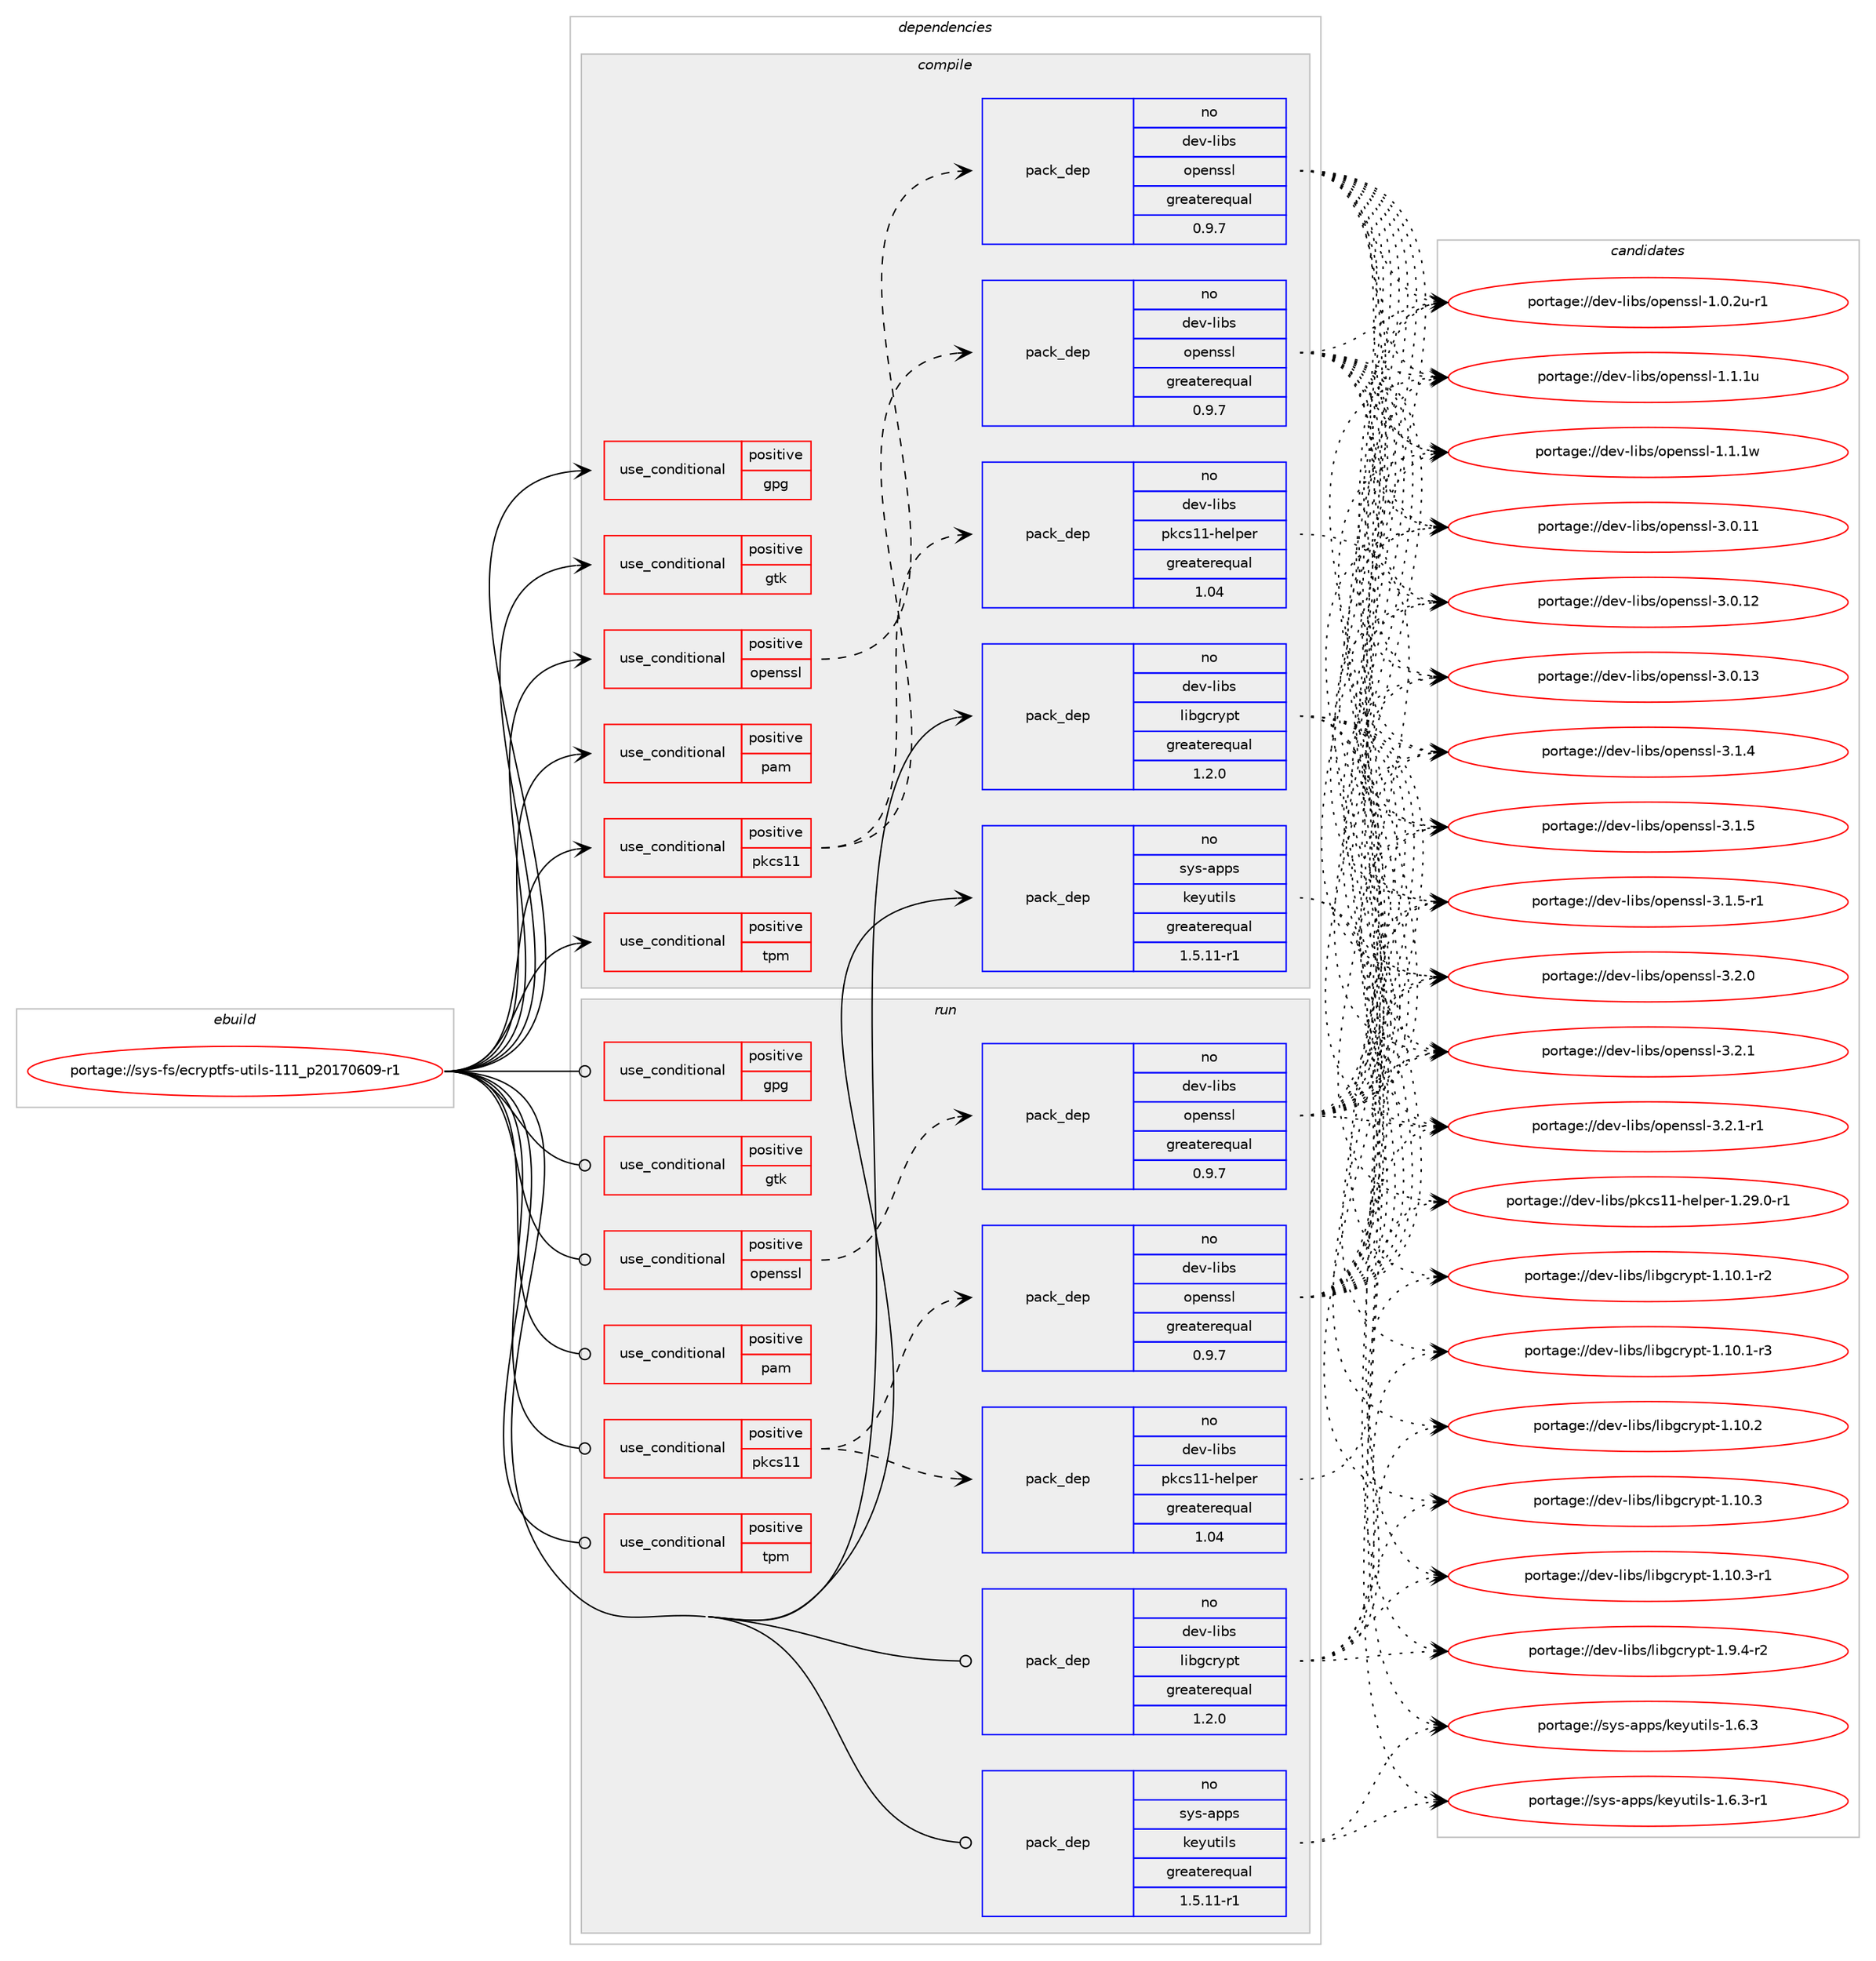 digraph prolog {

# *************
# Graph options
# *************

newrank=true;
concentrate=true;
compound=true;
graph [rankdir=LR,fontname=Helvetica,fontsize=10,ranksep=1.5];#, ranksep=2.5, nodesep=0.2];
edge  [arrowhead=vee];
node  [fontname=Helvetica,fontsize=10];

# **********
# The ebuild
# **********

subgraph cluster_leftcol {
color=gray;
rank=same;
label=<<i>ebuild</i>>;
id [label="portage://sys-fs/ecryptfs-utils-111_p20170609-r1", color=red, width=4, href="../sys-fs/ecryptfs-utils-111_p20170609-r1.svg"];
}

# ****************
# The dependencies
# ****************

subgraph cluster_midcol {
color=gray;
label=<<i>dependencies</i>>;
subgraph cluster_compile {
fillcolor="#eeeeee";
style=filled;
label=<<i>compile</i>>;
subgraph cond15262 {
dependency22838 [label=<<TABLE BORDER="0" CELLBORDER="1" CELLSPACING="0" CELLPADDING="4"><TR><TD ROWSPAN="3" CELLPADDING="10">use_conditional</TD></TR><TR><TD>positive</TD></TR><TR><TD>gpg</TD></TR></TABLE>>, shape=none, color=red];
# *** BEGIN UNKNOWN DEPENDENCY TYPE (TODO) ***
# dependency22838 -> package_dependency(portage://sys-fs/ecryptfs-utils-111_p20170609-r1,install,no,app-crypt,gpgme,none,[,,],any_same_slot,[])
# *** END UNKNOWN DEPENDENCY TYPE (TODO) ***

}
id:e -> dependency22838:w [weight=20,style="solid",arrowhead="vee"];
subgraph cond15263 {
dependency22839 [label=<<TABLE BORDER="0" CELLBORDER="1" CELLSPACING="0" CELLPADDING="4"><TR><TD ROWSPAN="3" CELLPADDING="10">use_conditional</TD></TR><TR><TD>positive</TD></TR><TR><TD>gtk</TD></TR></TABLE>>, shape=none, color=red];
# *** BEGIN UNKNOWN DEPENDENCY TYPE (TODO) ***
# dependency22839 -> package_dependency(portage://sys-fs/ecryptfs-utils-111_p20170609-r1,install,no,x11-libs,gtk+,none,[,,],[slot(2)],[])
# *** END UNKNOWN DEPENDENCY TYPE (TODO) ***

}
id:e -> dependency22839:w [weight=20,style="solid",arrowhead="vee"];
subgraph cond15264 {
dependency22840 [label=<<TABLE BORDER="0" CELLBORDER="1" CELLSPACING="0" CELLPADDING="4"><TR><TD ROWSPAN="3" CELLPADDING="10">use_conditional</TD></TR><TR><TD>positive</TD></TR><TR><TD>openssl</TD></TR></TABLE>>, shape=none, color=red];
subgraph pack7377 {
dependency22841 [label=<<TABLE BORDER="0" CELLBORDER="1" CELLSPACING="0" CELLPADDING="4" WIDTH="220"><TR><TD ROWSPAN="6" CELLPADDING="30">pack_dep</TD></TR><TR><TD WIDTH="110">no</TD></TR><TR><TD>dev-libs</TD></TR><TR><TD>openssl</TD></TR><TR><TD>greaterequal</TD></TR><TR><TD>0.9.7</TD></TR></TABLE>>, shape=none, color=blue];
}
dependency22840:e -> dependency22841:w [weight=20,style="dashed",arrowhead="vee"];
}
id:e -> dependency22840:w [weight=20,style="solid",arrowhead="vee"];
subgraph cond15265 {
dependency22842 [label=<<TABLE BORDER="0" CELLBORDER="1" CELLSPACING="0" CELLPADDING="4"><TR><TD ROWSPAN="3" CELLPADDING="10">use_conditional</TD></TR><TR><TD>positive</TD></TR><TR><TD>pam</TD></TR></TABLE>>, shape=none, color=red];
# *** BEGIN UNKNOWN DEPENDENCY TYPE (TODO) ***
# dependency22842 -> package_dependency(portage://sys-fs/ecryptfs-utils-111_p20170609-r1,install,no,sys-libs,pam,none,[,,],[],[])
# *** END UNKNOWN DEPENDENCY TYPE (TODO) ***

}
id:e -> dependency22842:w [weight=20,style="solid",arrowhead="vee"];
subgraph cond15266 {
dependency22843 [label=<<TABLE BORDER="0" CELLBORDER="1" CELLSPACING="0" CELLPADDING="4"><TR><TD ROWSPAN="3" CELLPADDING="10">use_conditional</TD></TR><TR><TD>positive</TD></TR><TR><TD>pkcs11</TD></TR></TABLE>>, shape=none, color=red];
subgraph pack7378 {
dependency22844 [label=<<TABLE BORDER="0" CELLBORDER="1" CELLSPACING="0" CELLPADDING="4" WIDTH="220"><TR><TD ROWSPAN="6" CELLPADDING="30">pack_dep</TD></TR><TR><TD WIDTH="110">no</TD></TR><TR><TD>dev-libs</TD></TR><TR><TD>openssl</TD></TR><TR><TD>greaterequal</TD></TR><TR><TD>0.9.7</TD></TR></TABLE>>, shape=none, color=blue];
}
dependency22843:e -> dependency22844:w [weight=20,style="dashed",arrowhead="vee"];
subgraph pack7379 {
dependency22845 [label=<<TABLE BORDER="0" CELLBORDER="1" CELLSPACING="0" CELLPADDING="4" WIDTH="220"><TR><TD ROWSPAN="6" CELLPADDING="30">pack_dep</TD></TR><TR><TD WIDTH="110">no</TD></TR><TR><TD>dev-libs</TD></TR><TR><TD>pkcs11-helper</TD></TR><TR><TD>greaterequal</TD></TR><TR><TD>1.04</TD></TR></TABLE>>, shape=none, color=blue];
}
dependency22843:e -> dependency22845:w [weight=20,style="dashed",arrowhead="vee"];
}
id:e -> dependency22843:w [weight=20,style="solid",arrowhead="vee"];
subgraph cond15267 {
dependency22846 [label=<<TABLE BORDER="0" CELLBORDER="1" CELLSPACING="0" CELLPADDING="4"><TR><TD ROWSPAN="3" CELLPADDING="10">use_conditional</TD></TR><TR><TD>positive</TD></TR><TR><TD>tpm</TD></TR></TABLE>>, shape=none, color=red];
# *** BEGIN UNKNOWN DEPENDENCY TYPE (TODO) ***
# dependency22846 -> package_dependency(portage://sys-fs/ecryptfs-utils-111_p20170609-r1,install,no,app-crypt,trousers,none,[,,],[],[])
# *** END UNKNOWN DEPENDENCY TYPE (TODO) ***

}
id:e -> dependency22846:w [weight=20,style="solid",arrowhead="vee"];
# *** BEGIN UNKNOWN DEPENDENCY TYPE (TODO) ***
# id -> package_dependency(portage://sys-fs/ecryptfs-utils-111_p20170609-r1,install,no,dev-libs,glib,none,[,,],[slot(2)],[])
# *** END UNKNOWN DEPENDENCY TYPE (TODO) ***

subgraph pack7380 {
dependency22847 [label=<<TABLE BORDER="0" CELLBORDER="1" CELLSPACING="0" CELLPADDING="4" WIDTH="220"><TR><TD ROWSPAN="6" CELLPADDING="30">pack_dep</TD></TR><TR><TD WIDTH="110">no</TD></TR><TR><TD>dev-libs</TD></TR><TR><TD>libgcrypt</TD></TR><TR><TD>greaterequal</TD></TR><TR><TD>1.2.0</TD></TR></TABLE>>, shape=none, color=blue];
}
id:e -> dependency22847:w [weight=20,style="solid",arrowhead="vee"];
# *** BEGIN UNKNOWN DEPENDENCY TYPE (TODO) ***
# id -> package_dependency(portage://sys-fs/ecryptfs-utils-111_p20170609-r1,install,no,dev-libs,nss,none,[,,],[],[])
# *** END UNKNOWN DEPENDENCY TYPE (TODO) ***

subgraph pack7381 {
dependency22848 [label=<<TABLE BORDER="0" CELLBORDER="1" CELLSPACING="0" CELLPADDING="4" WIDTH="220"><TR><TD ROWSPAN="6" CELLPADDING="30">pack_dep</TD></TR><TR><TD WIDTH="110">no</TD></TR><TR><TD>sys-apps</TD></TR><TR><TD>keyutils</TD></TR><TR><TD>greaterequal</TD></TR><TR><TD>1.5.11-r1</TD></TR></TABLE>>, shape=none, color=blue];
}
id:e -> dependency22848:w [weight=20,style="solid",arrowhead="vee"];
# *** BEGIN UNKNOWN DEPENDENCY TYPE (TODO) ***
# id -> package_dependency(portage://sys-fs/ecryptfs-utils-111_p20170609-r1,install,no,sys-process,lsof,none,[,,],[],[])
# *** END UNKNOWN DEPENDENCY TYPE (TODO) ***

}
subgraph cluster_compileandrun {
fillcolor="#eeeeee";
style=filled;
label=<<i>compile and run</i>>;
}
subgraph cluster_run {
fillcolor="#eeeeee";
style=filled;
label=<<i>run</i>>;
subgraph cond15268 {
dependency22849 [label=<<TABLE BORDER="0" CELLBORDER="1" CELLSPACING="0" CELLPADDING="4"><TR><TD ROWSPAN="3" CELLPADDING="10">use_conditional</TD></TR><TR><TD>positive</TD></TR><TR><TD>gpg</TD></TR></TABLE>>, shape=none, color=red];
# *** BEGIN UNKNOWN DEPENDENCY TYPE (TODO) ***
# dependency22849 -> package_dependency(portage://sys-fs/ecryptfs-utils-111_p20170609-r1,run,no,app-crypt,gpgme,none,[,,],any_same_slot,[])
# *** END UNKNOWN DEPENDENCY TYPE (TODO) ***

}
id:e -> dependency22849:w [weight=20,style="solid",arrowhead="odot"];
subgraph cond15269 {
dependency22850 [label=<<TABLE BORDER="0" CELLBORDER="1" CELLSPACING="0" CELLPADDING="4"><TR><TD ROWSPAN="3" CELLPADDING="10">use_conditional</TD></TR><TR><TD>positive</TD></TR><TR><TD>gtk</TD></TR></TABLE>>, shape=none, color=red];
# *** BEGIN UNKNOWN DEPENDENCY TYPE (TODO) ***
# dependency22850 -> package_dependency(portage://sys-fs/ecryptfs-utils-111_p20170609-r1,run,no,x11-libs,gtk+,none,[,,],[slot(2)],[])
# *** END UNKNOWN DEPENDENCY TYPE (TODO) ***

}
id:e -> dependency22850:w [weight=20,style="solid",arrowhead="odot"];
subgraph cond15270 {
dependency22851 [label=<<TABLE BORDER="0" CELLBORDER="1" CELLSPACING="0" CELLPADDING="4"><TR><TD ROWSPAN="3" CELLPADDING="10">use_conditional</TD></TR><TR><TD>positive</TD></TR><TR><TD>openssl</TD></TR></TABLE>>, shape=none, color=red];
subgraph pack7382 {
dependency22852 [label=<<TABLE BORDER="0" CELLBORDER="1" CELLSPACING="0" CELLPADDING="4" WIDTH="220"><TR><TD ROWSPAN="6" CELLPADDING="30">pack_dep</TD></TR><TR><TD WIDTH="110">no</TD></TR><TR><TD>dev-libs</TD></TR><TR><TD>openssl</TD></TR><TR><TD>greaterequal</TD></TR><TR><TD>0.9.7</TD></TR></TABLE>>, shape=none, color=blue];
}
dependency22851:e -> dependency22852:w [weight=20,style="dashed",arrowhead="vee"];
}
id:e -> dependency22851:w [weight=20,style="solid",arrowhead="odot"];
subgraph cond15271 {
dependency22853 [label=<<TABLE BORDER="0" CELLBORDER="1" CELLSPACING="0" CELLPADDING="4"><TR><TD ROWSPAN="3" CELLPADDING="10">use_conditional</TD></TR><TR><TD>positive</TD></TR><TR><TD>pam</TD></TR></TABLE>>, shape=none, color=red];
# *** BEGIN UNKNOWN DEPENDENCY TYPE (TODO) ***
# dependency22853 -> package_dependency(portage://sys-fs/ecryptfs-utils-111_p20170609-r1,run,no,sys-libs,pam,none,[,,],[],[])
# *** END UNKNOWN DEPENDENCY TYPE (TODO) ***

}
id:e -> dependency22853:w [weight=20,style="solid",arrowhead="odot"];
subgraph cond15272 {
dependency22854 [label=<<TABLE BORDER="0" CELLBORDER="1" CELLSPACING="0" CELLPADDING="4"><TR><TD ROWSPAN="3" CELLPADDING="10">use_conditional</TD></TR><TR><TD>positive</TD></TR><TR><TD>pkcs11</TD></TR></TABLE>>, shape=none, color=red];
subgraph pack7383 {
dependency22855 [label=<<TABLE BORDER="0" CELLBORDER="1" CELLSPACING="0" CELLPADDING="4" WIDTH="220"><TR><TD ROWSPAN="6" CELLPADDING="30">pack_dep</TD></TR><TR><TD WIDTH="110">no</TD></TR><TR><TD>dev-libs</TD></TR><TR><TD>openssl</TD></TR><TR><TD>greaterequal</TD></TR><TR><TD>0.9.7</TD></TR></TABLE>>, shape=none, color=blue];
}
dependency22854:e -> dependency22855:w [weight=20,style="dashed",arrowhead="vee"];
subgraph pack7384 {
dependency22856 [label=<<TABLE BORDER="0" CELLBORDER="1" CELLSPACING="0" CELLPADDING="4" WIDTH="220"><TR><TD ROWSPAN="6" CELLPADDING="30">pack_dep</TD></TR><TR><TD WIDTH="110">no</TD></TR><TR><TD>dev-libs</TD></TR><TR><TD>pkcs11-helper</TD></TR><TR><TD>greaterequal</TD></TR><TR><TD>1.04</TD></TR></TABLE>>, shape=none, color=blue];
}
dependency22854:e -> dependency22856:w [weight=20,style="dashed",arrowhead="vee"];
}
id:e -> dependency22854:w [weight=20,style="solid",arrowhead="odot"];
subgraph cond15273 {
dependency22857 [label=<<TABLE BORDER="0" CELLBORDER="1" CELLSPACING="0" CELLPADDING="4"><TR><TD ROWSPAN="3" CELLPADDING="10">use_conditional</TD></TR><TR><TD>positive</TD></TR><TR><TD>tpm</TD></TR></TABLE>>, shape=none, color=red];
# *** BEGIN UNKNOWN DEPENDENCY TYPE (TODO) ***
# dependency22857 -> package_dependency(portage://sys-fs/ecryptfs-utils-111_p20170609-r1,run,no,app-crypt,trousers,none,[,,],[],[])
# *** END UNKNOWN DEPENDENCY TYPE (TODO) ***

}
id:e -> dependency22857:w [weight=20,style="solid",arrowhead="odot"];
subgraph pack7385 {
dependency22858 [label=<<TABLE BORDER="0" CELLBORDER="1" CELLSPACING="0" CELLPADDING="4" WIDTH="220"><TR><TD ROWSPAN="6" CELLPADDING="30">pack_dep</TD></TR><TR><TD WIDTH="110">no</TD></TR><TR><TD>dev-libs</TD></TR><TR><TD>libgcrypt</TD></TR><TR><TD>greaterequal</TD></TR><TR><TD>1.2.0</TD></TR></TABLE>>, shape=none, color=blue];
}
id:e -> dependency22858:w [weight=20,style="solid",arrowhead="odot"];
# *** BEGIN UNKNOWN DEPENDENCY TYPE (TODO) ***
# id -> package_dependency(portage://sys-fs/ecryptfs-utils-111_p20170609-r1,run,no,dev-libs,nss,none,[,,],[],[])
# *** END UNKNOWN DEPENDENCY TYPE (TODO) ***

subgraph pack7386 {
dependency22859 [label=<<TABLE BORDER="0" CELLBORDER="1" CELLSPACING="0" CELLPADDING="4" WIDTH="220"><TR><TD ROWSPAN="6" CELLPADDING="30">pack_dep</TD></TR><TR><TD WIDTH="110">no</TD></TR><TR><TD>sys-apps</TD></TR><TR><TD>keyutils</TD></TR><TR><TD>greaterequal</TD></TR><TR><TD>1.5.11-r1</TD></TR></TABLE>>, shape=none, color=blue];
}
id:e -> dependency22859:w [weight=20,style="solid",arrowhead="odot"];
# *** BEGIN UNKNOWN DEPENDENCY TYPE (TODO) ***
# id -> package_dependency(portage://sys-fs/ecryptfs-utils-111_p20170609-r1,run,no,sys-process,lsof,none,[,,],[],[])
# *** END UNKNOWN DEPENDENCY TYPE (TODO) ***

}
}

# **************
# The candidates
# **************

subgraph cluster_choices {
rank=same;
color=gray;
label=<<i>candidates</i>>;

subgraph choice7377 {
color=black;
nodesep=1;
choice1001011184510810598115471111121011101151151084549464846501174511449 [label="portage://dev-libs/openssl-1.0.2u-r1", color=red, width=4,href="../dev-libs/openssl-1.0.2u-r1.svg"];
choice100101118451081059811547111112101110115115108454946494649117 [label="portage://dev-libs/openssl-1.1.1u", color=red, width=4,href="../dev-libs/openssl-1.1.1u.svg"];
choice100101118451081059811547111112101110115115108454946494649119 [label="portage://dev-libs/openssl-1.1.1w", color=red, width=4,href="../dev-libs/openssl-1.1.1w.svg"];
choice10010111845108105981154711111210111011511510845514648464949 [label="portage://dev-libs/openssl-3.0.11", color=red, width=4,href="../dev-libs/openssl-3.0.11.svg"];
choice10010111845108105981154711111210111011511510845514648464950 [label="portage://dev-libs/openssl-3.0.12", color=red, width=4,href="../dev-libs/openssl-3.0.12.svg"];
choice10010111845108105981154711111210111011511510845514648464951 [label="portage://dev-libs/openssl-3.0.13", color=red, width=4,href="../dev-libs/openssl-3.0.13.svg"];
choice100101118451081059811547111112101110115115108455146494652 [label="portage://dev-libs/openssl-3.1.4", color=red, width=4,href="../dev-libs/openssl-3.1.4.svg"];
choice100101118451081059811547111112101110115115108455146494653 [label="portage://dev-libs/openssl-3.1.5", color=red, width=4,href="../dev-libs/openssl-3.1.5.svg"];
choice1001011184510810598115471111121011101151151084551464946534511449 [label="portage://dev-libs/openssl-3.1.5-r1", color=red, width=4,href="../dev-libs/openssl-3.1.5-r1.svg"];
choice100101118451081059811547111112101110115115108455146504648 [label="portage://dev-libs/openssl-3.2.0", color=red, width=4,href="../dev-libs/openssl-3.2.0.svg"];
choice100101118451081059811547111112101110115115108455146504649 [label="portage://dev-libs/openssl-3.2.1", color=red, width=4,href="../dev-libs/openssl-3.2.1.svg"];
choice1001011184510810598115471111121011101151151084551465046494511449 [label="portage://dev-libs/openssl-3.2.1-r1", color=red, width=4,href="../dev-libs/openssl-3.2.1-r1.svg"];
dependency22841:e -> choice1001011184510810598115471111121011101151151084549464846501174511449:w [style=dotted,weight="100"];
dependency22841:e -> choice100101118451081059811547111112101110115115108454946494649117:w [style=dotted,weight="100"];
dependency22841:e -> choice100101118451081059811547111112101110115115108454946494649119:w [style=dotted,weight="100"];
dependency22841:e -> choice10010111845108105981154711111210111011511510845514648464949:w [style=dotted,weight="100"];
dependency22841:e -> choice10010111845108105981154711111210111011511510845514648464950:w [style=dotted,weight="100"];
dependency22841:e -> choice10010111845108105981154711111210111011511510845514648464951:w [style=dotted,weight="100"];
dependency22841:e -> choice100101118451081059811547111112101110115115108455146494652:w [style=dotted,weight="100"];
dependency22841:e -> choice100101118451081059811547111112101110115115108455146494653:w [style=dotted,weight="100"];
dependency22841:e -> choice1001011184510810598115471111121011101151151084551464946534511449:w [style=dotted,weight="100"];
dependency22841:e -> choice100101118451081059811547111112101110115115108455146504648:w [style=dotted,weight="100"];
dependency22841:e -> choice100101118451081059811547111112101110115115108455146504649:w [style=dotted,weight="100"];
dependency22841:e -> choice1001011184510810598115471111121011101151151084551465046494511449:w [style=dotted,weight="100"];
}
subgraph choice7378 {
color=black;
nodesep=1;
choice1001011184510810598115471111121011101151151084549464846501174511449 [label="portage://dev-libs/openssl-1.0.2u-r1", color=red, width=4,href="../dev-libs/openssl-1.0.2u-r1.svg"];
choice100101118451081059811547111112101110115115108454946494649117 [label="portage://dev-libs/openssl-1.1.1u", color=red, width=4,href="../dev-libs/openssl-1.1.1u.svg"];
choice100101118451081059811547111112101110115115108454946494649119 [label="portage://dev-libs/openssl-1.1.1w", color=red, width=4,href="../dev-libs/openssl-1.1.1w.svg"];
choice10010111845108105981154711111210111011511510845514648464949 [label="portage://dev-libs/openssl-3.0.11", color=red, width=4,href="../dev-libs/openssl-3.0.11.svg"];
choice10010111845108105981154711111210111011511510845514648464950 [label="portage://dev-libs/openssl-3.0.12", color=red, width=4,href="../dev-libs/openssl-3.0.12.svg"];
choice10010111845108105981154711111210111011511510845514648464951 [label="portage://dev-libs/openssl-3.0.13", color=red, width=4,href="../dev-libs/openssl-3.0.13.svg"];
choice100101118451081059811547111112101110115115108455146494652 [label="portage://dev-libs/openssl-3.1.4", color=red, width=4,href="../dev-libs/openssl-3.1.4.svg"];
choice100101118451081059811547111112101110115115108455146494653 [label="portage://dev-libs/openssl-3.1.5", color=red, width=4,href="../dev-libs/openssl-3.1.5.svg"];
choice1001011184510810598115471111121011101151151084551464946534511449 [label="portage://dev-libs/openssl-3.1.5-r1", color=red, width=4,href="../dev-libs/openssl-3.1.5-r1.svg"];
choice100101118451081059811547111112101110115115108455146504648 [label="portage://dev-libs/openssl-3.2.0", color=red, width=4,href="../dev-libs/openssl-3.2.0.svg"];
choice100101118451081059811547111112101110115115108455146504649 [label="portage://dev-libs/openssl-3.2.1", color=red, width=4,href="../dev-libs/openssl-3.2.1.svg"];
choice1001011184510810598115471111121011101151151084551465046494511449 [label="portage://dev-libs/openssl-3.2.1-r1", color=red, width=4,href="../dev-libs/openssl-3.2.1-r1.svg"];
dependency22844:e -> choice1001011184510810598115471111121011101151151084549464846501174511449:w [style=dotted,weight="100"];
dependency22844:e -> choice100101118451081059811547111112101110115115108454946494649117:w [style=dotted,weight="100"];
dependency22844:e -> choice100101118451081059811547111112101110115115108454946494649119:w [style=dotted,weight="100"];
dependency22844:e -> choice10010111845108105981154711111210111011511510845514648464949:w [style=dotted,weight="100"];
dependency22844:e -> choice10010111845108105981154711111210111011511510845514648464950:w [style=dotted,weight="100"];
dependency22844:e -> choice10010111845108105981154711111210111011511510845514648464951:w [style=dotted,weight="100"];
dependency22844:e -> choice100101118451081059811547111112101110115115108455146494652:w [style=dotted,weight="100"];
dependency22844:e -> choice100101118451081059811547111112101110115115108455146494653:w [style=dotted,weight="100"];
dependency22844:e -> choice1001011184510810598115471111121011101151151084551464946534511449:w [style=dotted,weight="100"];
dependency22844:e -> choice100101118451081059811547111112101110115115108455146504648:w [style=dotted,weight="100"];
dependency22844:e -> choice100101118451081059811547111112101110115115108455146504649:w [style=dotted,weight="100"];
dependency22844:e -> choice1001011184510810598115471111121011101151151084551465046494511449:w [style=dotted,weight="100"];
}
subgraph choice7379 {
color=black;
nodesep=1;
choice10010111845108105981154711210799115494945104101108112101114454946505746484511449 [label="portage://dev-libs/pkcs11-helper-1.29.0-r1", color=red, width=4,href="../dev-libs/pkcs11-helper-1.29.0-r1.svg"];
dependency22845:e -> choice10010111845108105981154711210799115494945104101108112101114454946505746484511449:w [style=dotted,weight="100"];
}
subgraph choice7380 {
color=black;
nodesep=1;
choice1001011184510810598115471081059810399114121112116454946494846494511450 [label="portage://dev-libs/libgcrypt-1.10.1-r2", color=red, width=4,href="../dev-libs/libgcrypt-1.10.1-r2.svg"];
choice1001011184510810598115471081059810399114121112116454946494846494511451 [label="portage://dev-libs/libgcrypt-1.10.1-r3", color=red, width=4,href="../dev-libs/libgcrypt-1.10.1-r3.svg"];
choice100101118451081059811547108105981039911412111211645494649484650 [label="portage://dev-libs/libgcrypt-1.10.2", color=red, width=4,href="../dev-libs/libgcrypt-1.10.2.svg"];
choice100101118451081059811547108105981039911412111211645494649484651 [label="portage://dev-libs/libgcrypt-1.10.3", color=red, width=4,href="../dev-libs/libgcrypt-1.10.3.svg"];
choice1001011184510810598115471081059810399114121112116454946494846514511449 [label="portage://dev-libs/libgcrypt-1.10.3-r1", color=red, width=4,href="../dev-libs/libgcrypt-1.10.3-r1.svg"];
choice10010111845108105981154710810598103991141211121164549465746524511450 [label="portage://dev-libs/libgcrypt-1.9.4-r2", color=red, width=4,href="../dev-libs/libgcrypt-1.9.4-r2.svg"];
dependency22847:e -> choice1001011184510810598115471081059810399114121112116454946494846494511450:w [style=dotted,weight="100"];
dependency22847:e -> choice1001011184510810598115471081059810399114121112116454946494846494511451:w [style=dotted,weight="100"];
dependency22847:e -> choice100101118451081059811547108105981039911412111211645494649484650:w [style=dotted,weight="100"];
dependency22847:e -> choice100101118451081059811547108105981039911412111211645494649484651:w [style=dotted,weight="100"];
dependency22847:e -> choice1001011184510810598115471081059810399114121112116454946494846514511449:w [style=dotted,weight="100"];
dependency22847:e -> choice10010111845108105981154710810598103991141211121164549465746524511450:w [style=dotted,weight="100"];
}
subgraph choice7381 {
color=black;
nodesep=1;
choice115121115459711211211547107101121117116105108115454946544651 [label="portage://sys-apps/keyutils-1.6.3", color=red, width=4,href="../sys-apps/keyutils-1.6.3.svg"];
choice1151211154597112112115471071011211171161051081154549465446514511449 [label="portage://sys-apps/keyutils-1.6.3-r1", color=red, width=4,href="../sys-apps/keyutils-1.6.3-r1.svg"];
dependency22848:e -> choice115121115459711211211547107101121117116105108115454946544651:w [style=dotted,weight="100"];
dependency22848:e -> choice1151211154597112112115471071011211171161051081154549465446514511449:w [style=dotted,weight="100"];
}
subgraph choice7382 {
color=black;
nodesep=1;
choice1001011184510810598115471111121011101151151084549464846501174511449 [label="portage://dev-libs/openssl-1.0.2u-r1", color=red, width=4,href="../dev-libs/openssl-1.0.2u-r1.svg"];
choice100101118451081059811547111112101110115115108454946494649117 [label="portage://dev-libs/openssl-1.1.1u", color=red, width=4,href="../dev-libs/openssl-1.1.1u.svg"];
choice100101118451081059811547111112101110115115108454946494649119 [label="portage://dev-libs/openssl-1.1.1w", color=red, width=4,href="../dev-libs/openssl-1.1.1w.svg"];
choice10010111845108105981154711111210111011511510845514648464949 [label="portage://dev-libs/openssl-3.0.11", color=red, width=4,href="../dev-libs/openssl-3.0.11.svg"];
choice10010111845108105981154711111210111011511510845514648464950 [label="portage://dev-libs/openssl-3.0.12", color=red, width=4,href="../dev-libs/openssl-3.0.12.svg"];
choice10010111845108105981154711111210111011511510845514648464951 [label="portage://dev-libs/openssl-3.0.13", color=red, width=4,href="../dev-libs/openssl-3.0.13.svg"];
choice100101118451081059811547111112101110115115108455146494652 [label="portage://dev-libs/openssl-3.1.4", color=red, width=4,href="../dev-libs/openssl-3.1.4.svg"];
choice100101118451081059811547111112101110115115108455146494653 [label="portage://dev-libs/openssl-3.1.5", color=red, width=4,href="../dev-libs/openssl-3.1.5.svg"];
choice1001011184510810598115471111121011101151151084551464946534511449 [label="portage://dev-libs/openssl-3.1.5-r1", color=red, width=4,href="../dev-libs/openssl-3.1.5-r1.svg"];
choice100101118451081059811547111112101110115115108455146504648 [label="portage://dev-libs/openssl-3.2.0", color=red, width=4,href="../dev-libs/openssl-3.2.0.svg"];
choice100101118451081059811547111112101110115115108455146504649 [label="portage://dev-libs/openssl-3.2.1", color=red, width=4,href="../dev-libs/openssl-3.2.1.svg"];
choice1001011184510810598115471111121011101151151084551465046494511449 [label="portage://dev-libs/openssl-3.2.1-r1", color=red, width=4,href="../dev-libs/openssl-3.2.1-r1.svg"];
dependency22852:e -> choice1001011184510810598115471111121011101151151084549464846501174511449:w [style=dotted,weight="100"];
dependency22852:e -> choice100101118451081059811547111112101110115115108454946494649117:w [style=dotted,weight="100"];
dependency22852:e -> choice100101118451081059811547111112101110115115108454946494649119:w [style=dotted,weight="100"];
dependency22852:e -> choice10010111845108105981154711111210111011511510845514648464949:w [style=dotted,weight="100"];
dependency22852:e -> choice10010111845108105981154711111210111011511510845514648464950:w [style=dotted,weight="100"];
dependency22852:e -> choice10010111845108105981154711111210111011511510845514648464951:w [style=dotted,weight="100"];
dependency22852:e -> choice100101118451081059811547111112101110115115108455146494652:w [style=dotted,weight="100"];
dependency22852:e -> choice100101118451081059811547111112101110115115108455146494653:w [style=dotted,weight="100"];
dependency22852:e -> choice1001011184510810598115471111121011101151151084551464946534511449:w [style=dotted,weight="100"];
dependency22852:e -> choice100101118451081059811547111112101110115115108455146504648:w [style=dotted,weight="100"];
dependency22852:e -> choice100101118451081059811547111112101110115115108455146504649:w [style=dotted,weight="100"];
dependency22852:e -> choice1001011184510810598115471111121011101151151084551465046494511449:w [style=dotted,weight="100"];
}
subgraph choice7383 {
color=black;
nodesep=1;
choice1001011184510810598115471111121011101151151084549464846501174511449 [label="portage://dev-libs/openssl-1.0.2u-r1", color=red, width=4,href="../dev-libs/openssl-1.0.2u-r1.svg"];
choice100101118451081059811547111112101110115115108454946494649117 [label="portage://dev-libs/openssl-1.1.1u", color=red, width=4,href="../dev-libs/openssl-1.1.1u.svg"];
choice100101118451081059811547111112101110115115108454946494649119 [label="portage://dev-libs/openssl-1.1.1w", color=red, width=4,href="../dev-libs/openssl-1.1.1w.svg"];
choice10010111845108105981154711111210111011511510845514648464949 [label="portage://dev-libs/openssl-3.0.11", color=red, width=4,href="../dev-libs/openssl-3.0.11.svg"];
choice10010111845108105981154711111210111011511510845514648464950 [label="portage://dev-libs/openssl-3.0.12", color=red, width=4,href="../dev-libs/openssl-3.0.12.svg"];
choice10010111845108105981154711111210111011511510845514648464951 [label="portage://dev-libs/openssl-3.0.13", color=red, width=4,href="../dev-libs/openssl-3.0.13.svg"];
choice100101118451081059811547111112101110115115108455146494652 [label="portage://dev-libs/openssl-3.1.4", color=red, width=4,href="../dev-libs/openssl-3.1.4.svg"];
choice100101118451081059811547111112101110115115108455146494653 [label="portage://dev-libs/openssl-3.1.5", color=red, width=4,href="../dev-libs/openssl-3.1.5.svg"];
choice1001011184510810598115471111121011101151151084551464946534511449 [label="portage://dev-libs/openssl-3.1.5-r1", color=red, width=4,href="../dev-libs/openssl-3.1.5-r1.svg"];
choice100101118451081059811547111112101110115115108455146504648 [label="portage://dev-libs/openssl-3.2.0", color=red, width=4,href="../dev-libs/openssl-3.2.0.svg"];
choice100101118451081059811547111112101110115115108455146504649 [label="portage://dev-libs/openssl-3.2.1", color=red, width=4,href="../dev-libs/openssl-3.2.1.svg"];
choice1001011184510810598115471111121011101151151084551465046494511449 [label="portage://dev-libs/openssl-3.2.1-r1", color=red, width=4,href="../dev-libs/openssl-3.2.1-r1.svg"];
dependency22855:e -> choice1001011184510810598115471111121011101151151084549464846501174511449:w [style=dotted,weight="100"];
dependency22855:e -> choice100101118451081059811547111112101110115115108454946494649117:w [style=dotted,weight="100"];
dependency22855:e -> choice100101118451081059811547111112101110115115108454946494649119:w [style=dotted,weight="100"];
dependency22855:e -> choice10010111845108105981154711111210111011511510845514648464949:w [style=dotted,weight="100"];
dependency22855:e -> choice10010111845108105981154711111210111011511510845514648464950:w [style=dotted,weight="100"];
dependency22855:e -> choice10010111845108105981154711111210111011511510845514648464951:w [style=dotted,weight="100"];
dependency22855:e -> choice100101118451081059811547111112101110115115108455146494652:w [style=dotted,weight="100"];
dependency22855:e -> choice100101118451081059811547111112101110115115108455146494653:w [style=dotted,weight="100"];
dependency22855:e -> choice1001011184510810598115471111121011101151151084551464946534511449:w [style=dotted,weight="100"];
dependency22855:e -> choice100101118451081059811547111112101110115115108455146504648:w [style=dotted,weight="100"];
dependency22855:e -> choice100101118451081059811547111112101110115115108455146504649:w [style=dotted,weight="100"];
dependency22855:e -> choice1001011184510810598115471111121011101151151084551465046494511449:w [style=dotted,weight="100"];
}
subgraph choice7384 {
color=black;
nodesep=1;
choice10010111845108105981154711210799115494945104101108112101114454946505746484511449 [label="portage://dev-libs/pkcs11-helper-1.29.0-r1", color=red, width=4,href="../dev-libs/pkcs11-helper-1.29.0-r1.svg"];
dependency22856:e -> choice10010111845108105981154711210799115494945104101108112101114454946505746484511449:w [style=dotted,weight="100"];
}
subgraph choice7385 {
color=black;
nodesep=1;
choice1001011184510810598115471081059810399114121112116454946494846494511450 [label="portage://dev-libs/libgcrypt-1.10.1-r2", color=red, width=4,href="../dev-libs/libgcrypt-1.10.1-r2.svg"];
choice1001011184510810598115471081059810399114121112116454946494846494511451 [label="portage://dev-libs/libgcrypt-1.10.1-r3", color=red, width=4,href="../dev-libs/libgcrypt-1.10.1-r3.svg"];
choice100101118451081059811547108105981039911412111211645494649484650 [label="portage://dev-libs/libgcrypt-1.10.2", color=red, width=4,href="../dev-libs/libgcrypt-1.10.2.svg"];
choice100101118451081059811547108105981039911412111211645494649484651 [label="portage://dev-libs/libgcrypt-1.10.3", color=red, width=4,href="../dev-libs/libgcrypt-1.10.3.svg"];
choice1001011184510810598115471081059810399114121112116454946494846514511449 [label="portage://dev-libs/libgcrypt-1.10.3-r1", color=red, width=4,href="../dev-libs/libgcrypt-1.10.3-r1.svg"];
choice10010111845108105981154710810598103991141211121164549465746524511450 [label="portage://dev-libs/libgcrypt-1.9.4-r2", color=red, width=4,href="../dev-libs/libgcrypt-1.9.4-r2.svg"];
dependency22858:e -> choice1001011184510810598115471081059810399114121112116454946494846494511450:w [style=dotted,weight="100"];
dependency22858:e -> choice1001011184510810598115471081059810399114121112116454946494846494511451:w [style=dotted,weight="100"];
dependency22858:e -> choice100101118451081059811547108105981039911412111211645494649484650:w [style=dotted,weight="100"];
dependency22858:e -> choice100101118451081059811547108105981039911412111211645494649484651:w [style=dotted,weight="100"];
dependency22858:e -> choice1001011184510810598115471081059810399114121112116454946494846514511449:w [style=dotted,weight="100"];
dependency22858:e -> choice10010111845108105981154710810598103991141211121164549465746524511450:w [style=dotted,weight="100"];
}
subgraph choice7386 {
color=black;
nodesep=1;
choice115121115459711211211547107101121117116105108115454946544651 [label="portage://sys-apps/keyutils-1.6.3", color=red, width=4,href="../sys-apps/keyutils-1.6.3.svg"];
choice1151211154597112112115471071011211171161051081154549465446514511449 [label="portage://sys-apps/keyutils-1.6.3-r1", color=red, width=4,href="../sys-apps/keyutils-1.6.3-r1.svg"];
dependency22859:e -> choice115121115459711211211547107101121117116105108115454946544651:w [style=dotted,weight="100"];
dependency22859:e -> choice1151211154597112112115471071011211171161051081154549465446514511449:w [style=dotted,weight="100"];
}
}

}
